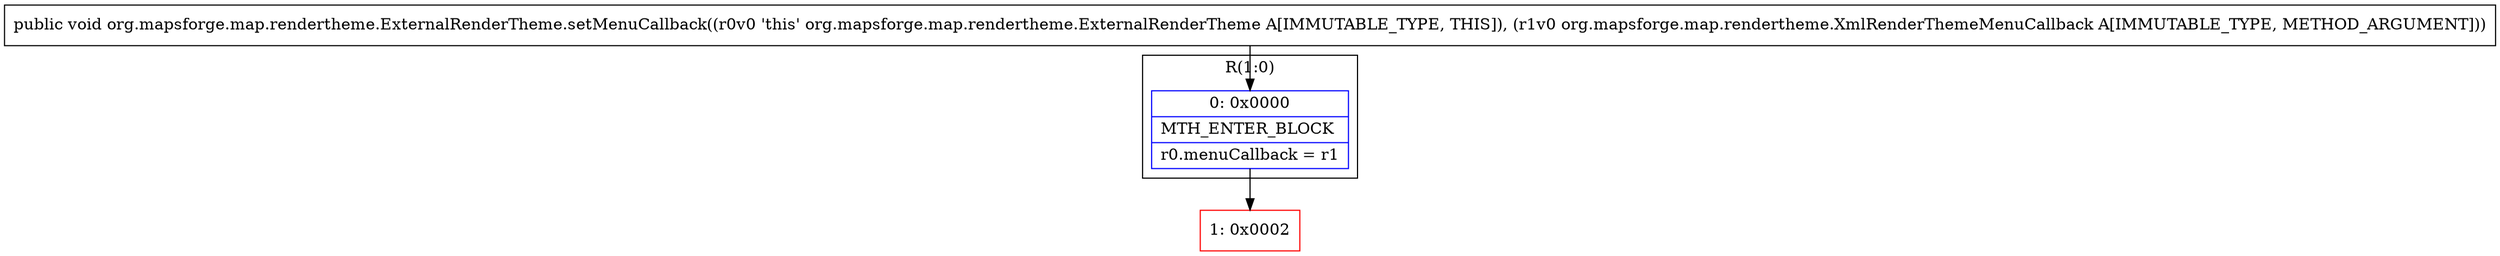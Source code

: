 digraph "CFG fororg.mapsforge.map.rendertheme.ExternalRenderTheme.setMenuCallback(Lorg\/mapsforge\/map\/rendertheme\/XmlRenderThemeMenuCallback;)V" {
subgraph cluster_Region_534245987 {
label = "R(1:0)";
node [shape=record,color=blue];
Node_0 [shape=record,label="{0\:\ 0x0000|MTH_ENTER_BLOCK\l|r0.menuCallback = r1\l}"];
}
Node_1 [shape=record,color=red,label="{1\:\ 0x0002}"];
MethodNode[shape=record,label="{public void org.mapsforge.map.rendertheme.ExternalRenderTheme.setMenuCallback((r0v0 'this' org.mapsforge.map.rendertheme.ExternalRenderTheme A[IMMUTABLE_TYPE, THIS]), (r1v0 org.mapsforge.map.rendertheme.XmlRenderThemeMenuCallback A[IMMUTABLE_TYPE, METHOD_ARGUMENT])) }"];
MethodNode -> Node_0;
Node_0 -> Node_1;
}

